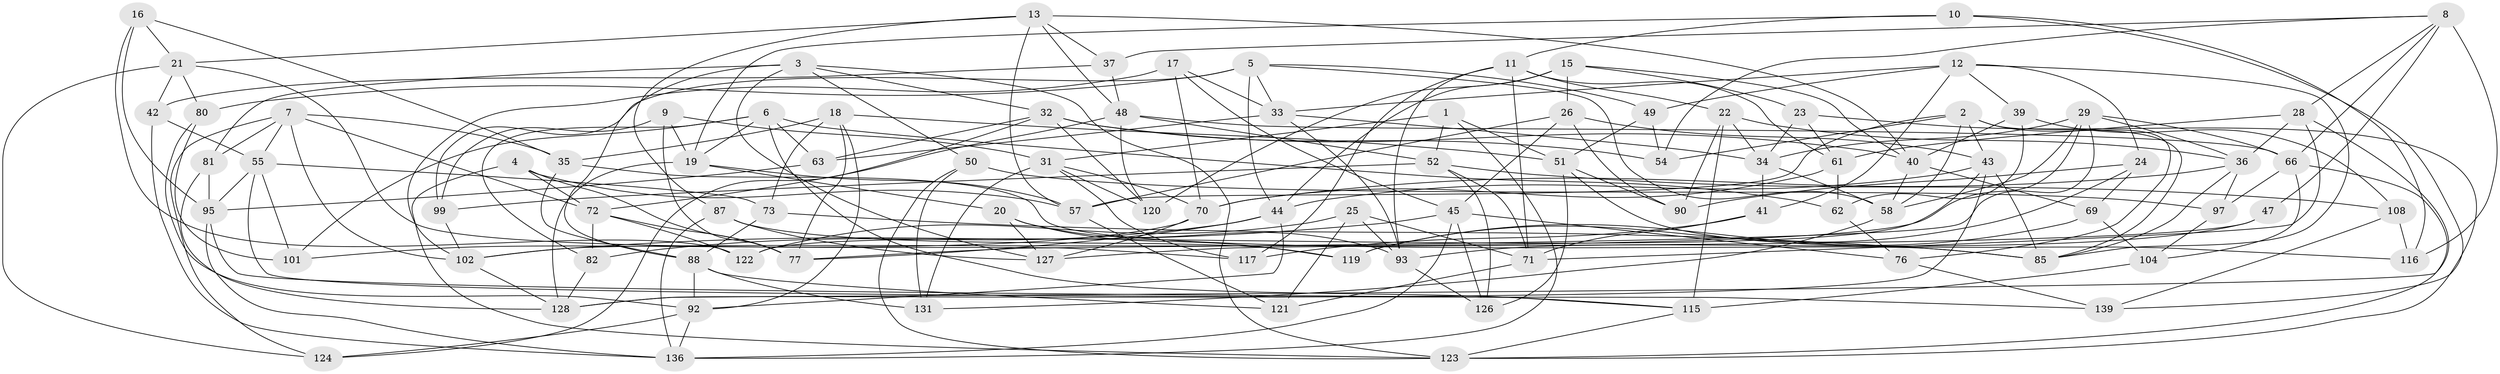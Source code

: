 // Generated by graph-tools (version 1.1) at 2025/24/03/03/25 07:24:28]
// undirected, 93 vertices, 231 edges
graph export_dot {
graph [start="1"]
  node [color=gray90,style=filled];
  1;
  2 [super="+114"];
  3 [super="+110"];
  4;
  5 [super="+68"];
  6 [super="+30"];
  7 [super="+53"];
  8 [super="+27"];
  9;
  10;
  11 [super="+129"];
  12 [super="+56"];
  13 [super="+14"];
  15 [super="+46"];
  16;
  17;
  18 [super="+67"];
  19 [super="+78"];
  20;
  21 [super="+113"];
  22 [super="+138"];
  23;
  24;
  25;
  26 [super="+103"];
  28 [super="+98"];
  29 [super="+65"];
  31 [super="+84"];
  32 [super="+94"];
  33 [super="+60"];
  34 [super="+118"];
  35 [super="+133"];
  36 [super="+38"];
  37;
  39;
  40 [super="+64"];
  41;
  42;
  43 [super="+96"];
  44 [super="+106"];
  45 [super="+100"];
  47;
  48 [super="+89"];
  49;
  50;
  51 [super="+74"];
  52 [super="+75"];
  54;
  55 [super="+142"];
  57 [super="+59"];
  58 [super="+135"];
  61 [super="+91"];
  62;
  63;
  66 [super="+111"];
  69;
  70 [super="+109"];
  71 [super="+83"];
  72 [super="+79"];
  73;
  76;
  77 [super="+86"];
  80;
  81;
  82;
  85 [super="+112"];
  87;
  88 [super="+130"];
  90;
  92 [super="+105"];
  93 [super="+132"];
  95 [super="+125"];
  97;
  99;
  101;
  102 [super="+107"];
  104;
  108;
  115 [super="+137"];
  116;
  117;
  119;
  120;
  121;
  122;
  123 [super="+134"];
  124;
  126;
  127 [super="+141"];
  128 [super="+140"];
  131;
  136 [super="+143"];
  139;
  1 -- 52;
  1 -- 51;
  1 -- 31;
  1 -- 136;
  2 -- 57;
  2 -- 54;
  2 -- 76;
  2 -- 43;
  2 -- 58;
  2 -- 85;
  3 -- 32;
  3 -- 88;
  3 -- 127;
  3 -- 123;
  3 -- 81;
  3 -- 50;
  4 -- 72;
  4 -- 123;
  4 -- 77;
  4 -- 57;
  5 -- 80;
  5 -- 58;
  5 -- 33;
  5 -- 49;
  5 -- 99;
  5 -- 44;
  6 -- 63;
  6 -- 101;
  6 -- 82;
  6 -- 115;
  6 -- 62;
  6 -- 19;
  7 -- 81;
  7 -- 72;
  7 -- 55;
  7 -- 35;
  7 -- 124;
  7 -- 102;
  8 -- 54;
  8 -- 66;
  8 -- 116;
  8 -- 28;
  8 -- 37;
  8 -- 47;
  9 -- 77;
  9 -- 19;
  9 -- 99;
  9 -- 31;
  10 -- 139;
  10 -- 19;
  10 -- 116;
  10 -- 11;
  11 -- 61;
  11 -- 71;
  11 -- 117;
  11 -- 22;
  11 -- 93;
  12 -- 39;
  12 -- 41;
  12 -- 24;
  12 -- 49;
  12 -- 85;
  12 -- 33;
  13 -- 37;
  13 -- 87;
  13 -- 48;
  13 -- 40;
  13 -- 21;
  13 -- 57;
  15 -- 26 [weight=2];
  15 -- 44;
  15 -- 40;
  15 -- 23;
  15 -- 120;
  16 -- 122;
  16 -- 95;
  16 -- 35;
  16 -- 21;
  17 -- 33;
  17 -- 70;
  17 -- 45;
  17 -- 102;
  18 -- 35 [weight=2];
  18 -- 73;
  18 -- 51;
  18 -- 92;
  18 -- 77;
  19 -- 128;
  19 -- 57;
  19 -- 20;
  20 -- 119;
  20 -- 127;
  20 -- 93;
  21 -- 80;
  21 -- 124;
  21 -- 42;
  21 -- 117;
  22 -- 115 [weight=2];
  22 -- 90;
  22 -- 36;
  22 -- 34;
  23 -- 123;
  23 -- 34;
  23 -- 61;
  24 -- 69;
  24 -- 90;
  24 -- 119;
  25 -- 71;
  25 -- 93;
  25 -- 121;
  25 -- 122;
  26 -- 43;
  26 -- 57;
  26 -- 45;
  26 -- 90;
  28 -- 71;
  28 -- 61 [weight=2];
  28 -- 128;
  28 -- 36;
  29 -- 102;
  29 -- 34;
  29 -- 77;
  29 -- 58;
  29 -- 66;
  29 -- 36;
  31 -- 117;
  31 -- 120;
  31 -- 131;
  31 -- 70;
  32 -- 54;
  32 -- 40;
  32 -- 124;
  32 -- 120;
  32 -- 63;
  33 -- 63;
  33 -- 93;
  33 -- 34;
  34 -- 41;
  34 -- 58;
  35 -- 88;
  35 -- 85;
  36 -- 97;
  36 -- 85;
  36 -- 70;
  37 -- 42;
  37 -- 48;
  39 -- 108;
  39 -- 62;
  39 -- 40;
  40 -- 69;
  40 -- 58;
  41 -- 117;
  41 -- 71;
  42 -- 55;
  42 -- 136;
  43 -- 128;
  43 -- 122;
  43 -- 44;
  43 -- 85;
  44 -- 82;
  44 -- 77;
  44 -- 92;
  45 -- 126;
  45 -- 76;
  45 -- 136;
  45 -- 102;
  47 -- 127 [weight=2];
  47 -- 93;
  48 -- 72;
  48 -- 66;
  48 -- 120;
  48 -- 52;
  49 -- 54;
  49 -- 51;
  50 -- 131;
  50 -- 123;
  50 -- 97;
  51 -- 116;
  51 -- 126;
  51 -- 90;
  52 -- 99;
  52 -- 108;
  52 -- 126;
  52 -- 71;
  55 -- 73;
  55 -- 139;
  55 -- 101;
  55 -- 95;
  57 -- 121;
  58 -- 131;
  61 -- 70;
  61 -- 62;
  62 -- 76;
  63 -- 95;
  66 -- 123;
  66 -- 104;
  66 -- 97;
  69 -- 119;
  69 -- 104;
  70 -- 101;
  70 -- 127;
  71 -- 121;
  72 -- 122;
  72 -- 82;
  72 -- 77;
  73 -- 85;
  73 -- 88;
  76 -- 139;
  80 -- 92;
  80 -- 101;
  81 -- 95;
  81 -- 128;
  82 -- 128;
  87 -- 136;
  87 -- 119;
  87 -- 127;
  88 -- 121;
  88 -- 131;
  88 -- 92;
  92 -- 124;
  92 -- 136;
  93 -- 126;
  95 -- 115;
  95 -- 136;
  97 -- 104;
  99 -- 102;
  102 -- 128;
  104 -- 115;
  108 -- 116;
  108 -- 139;
  115 -- 123;
}
